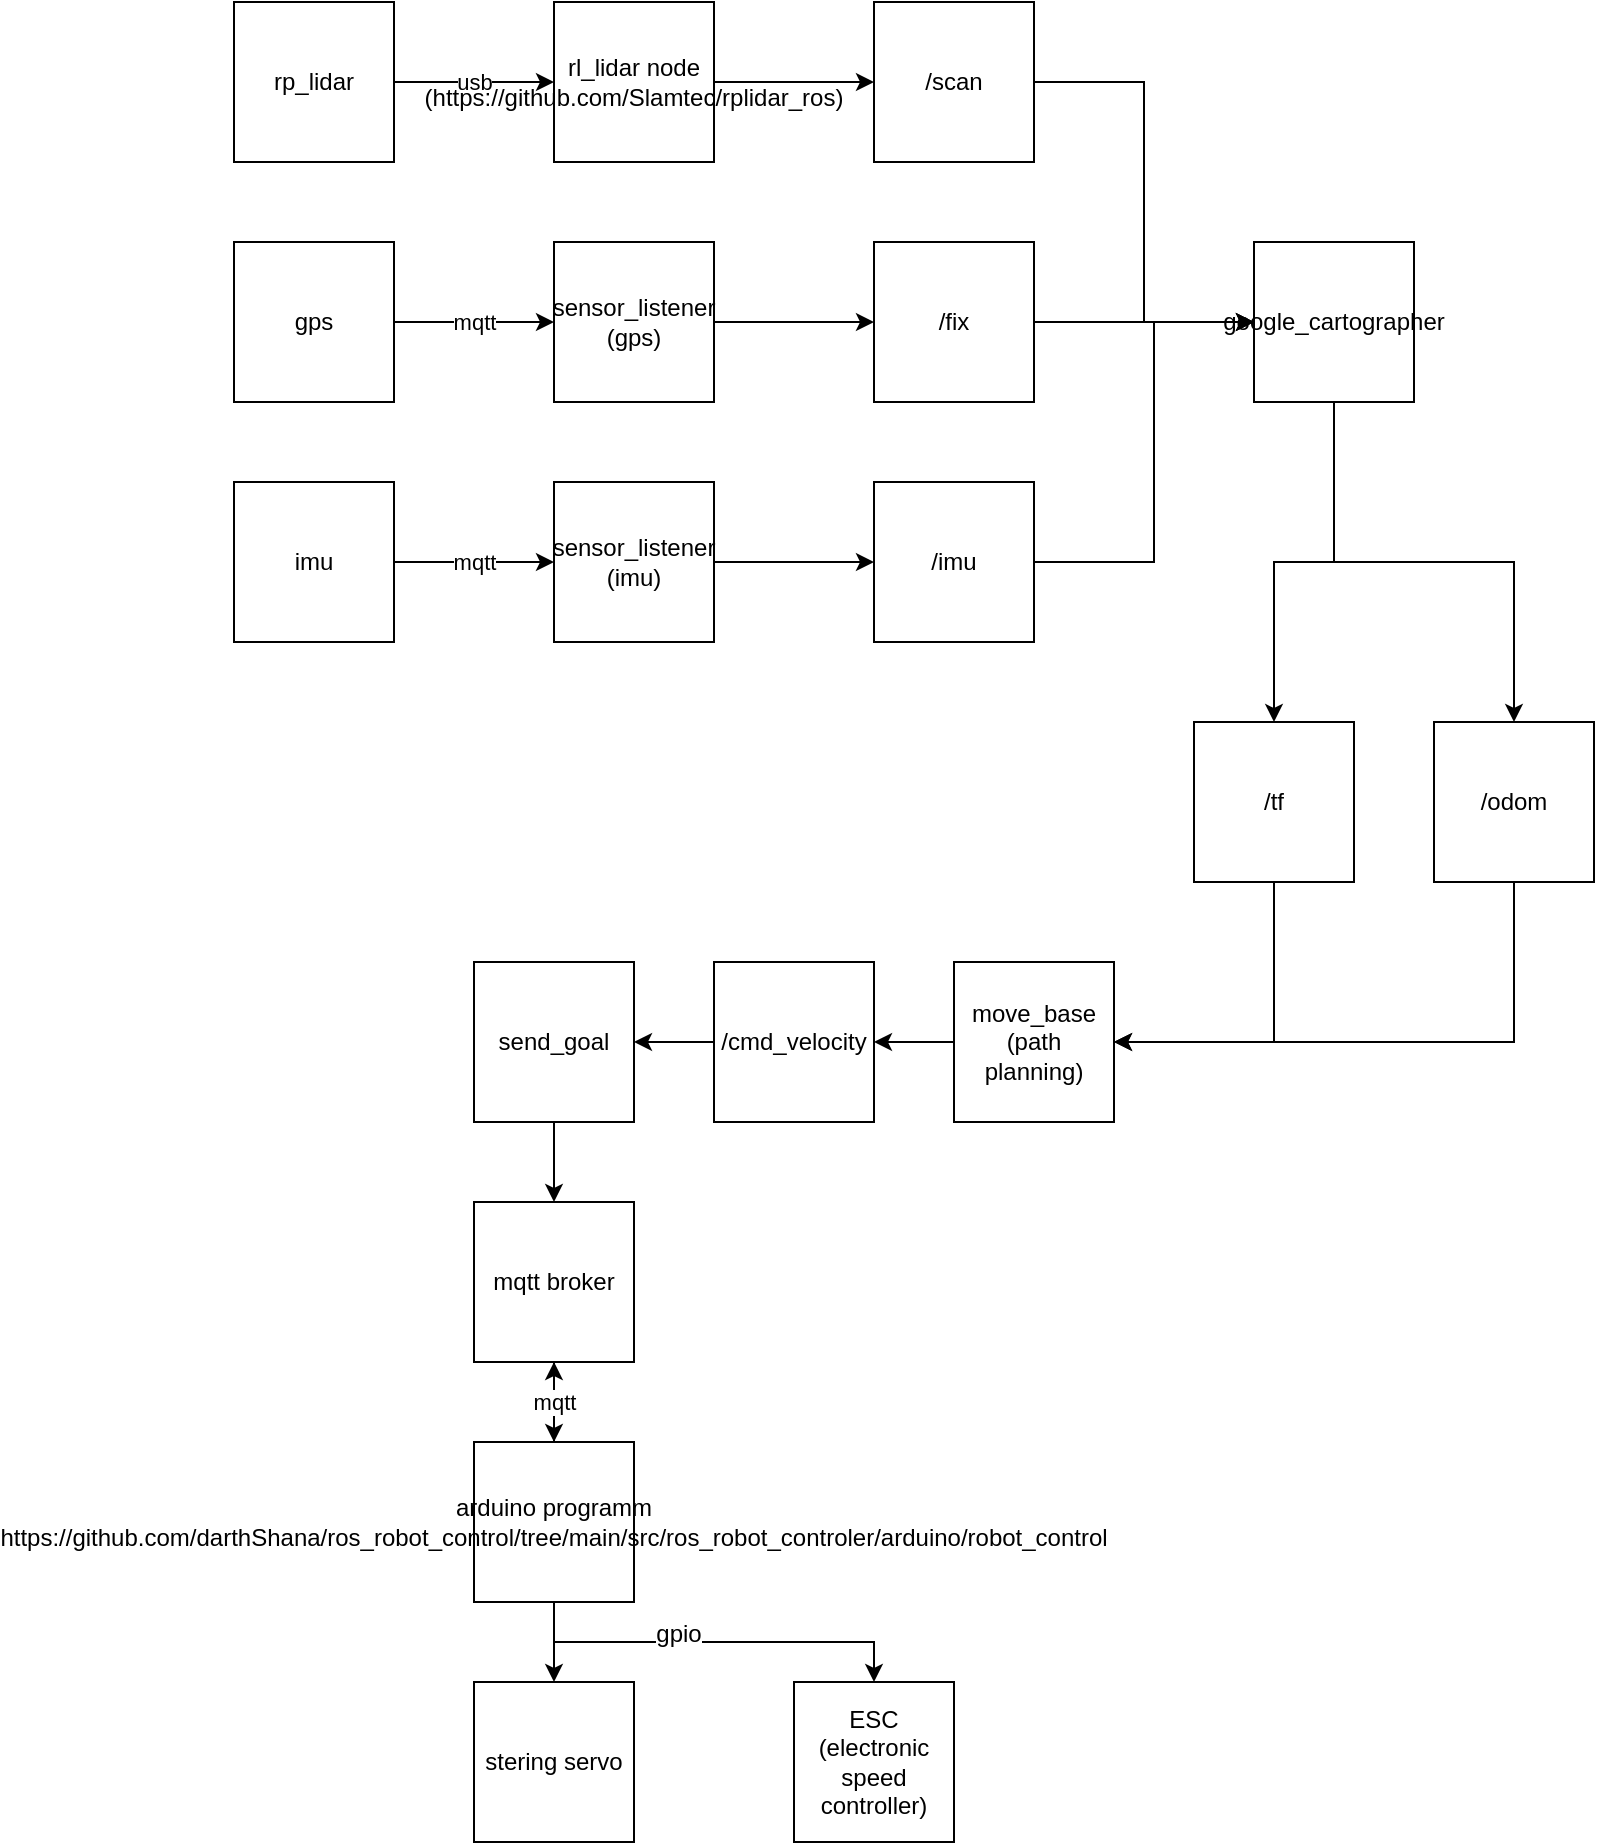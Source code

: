 <mxfile version="12.9.6" type="device"><diagram id="y_Z-e_SD32TDdzd9jzgI" name="Page-1"><mxGraphModel dx="1914" dy="650" grid="1" gridSize="10" guides="1" tooltips="1" connect="1" arrows="1" fold="1" page="1" pageScale="1" pageWidth="827" pageHeight="1169" math="0" shadow="0"><root><mxCell id="0"/><mxCell id="1" parent="0"/><mxCell id="B9L2ZShXm6DNrvVXEemd-20" value="usb" style="edgeStyle=orthogonalEdgeStyle;rounded=0;orthogonalLoop=1;jettySize=auto;html=1;exitX=1;exitY=0.5;exitDx=0;exitDy=0;" edge="1" parent="1" source="B9L2ZShXm6DNrvVXEemd-1" target="B9L2ZShXm6DNrvVXEemd-4"><mxGeometry relative="1" as="geometry"/></mxCell><mxCell id="B9L2ZShXm6DNrvVXEemd-1" value="rp_lidar" style="whiteSpace=wrap;html=1;aspect=fixed;" vertex="1" parent="1"><mxGeometry x="40" y="40" width="80" height="80" as="geometry"/></mxCell><mxCell id="B9L2ZShXm6DNrvVXEemd-21" value="mqtt" style="edgeStyle=orthogonalEdgeStyle;rounded=0;orthogonalLoop=1;jettySize=auto;html=1;exitX=1;exitY=0.5;exitDx=0;exitDy=0;entryX=0;entryY=0.5;entryDx=0;entryDy=0;" edge="1" parent="1" source="B9L2ZShXm6DNrvVXEemd-2" target="B9L2ZShXm6DNrvVXEemd-5"><mxGeometry relative="1" as="geometry"/></mxCell><mxCell id="B9L2ZShXm6DNrvVXEemd-2" value="gps" style="whiteSpace=wrap;html=1;aspect=fixed;" vertex="1" parent="1"><mxGeometry x="40" y="160" width="80" height="80" as="geometry"/></mxCell><mxCell id="B9L2ZShXm6DNrvVXEemd-22" value="mqtt" style="edgeStyle=orthogonalEdgeStyle;rounded=0;orthogonalLoop=1;jettySize=auto;html=1;exitX=1;exitY=0.5;exitDx=0;exitDy=0;" edge="1" parent="1" source="B9L2ZShXm6DNrvVXEemd-3" target="B9L2ZShXm6DNrvVXEemd-6"><mxGeometry relative="1" as="geometry"/></mxCell><mxCell id="B9L2ZShXm6DNrvVXEemd-3" value="imu" style="whiteSpace=wrap;html=1;aspect=fixed;" vertex="1" parent="1"><mxGeometry x="40" y="280" width="80" height="80" as="geometry"/></mxCell><mxCell id="B9L2ZShXm6DNrvVXEemd-23" style="edgeStyle=orthogonalEdgeStyle;rounded=0;orthogonalLoop=1;jettySize=auto;html=1;exitX=1;exitY=0.5;exitDx=0;exitDy=0;entryX=0;entryY=0.5;entryDx=0;entryDy=0;" edge="1" parent="1" source="B9L2ZShXm6DNrvVXEemd-4" target="B9L2ZShXm6DNrvVXEemd-7"><mxGeometry relative="1" as="geometry"/></mxCell><mxCell id="B9L2ZShXm6DNrvVXEemd-4" value="rl_lidar node&lt;br&gt;(https://github.com/Slamtec/rplidar_ros)" style="whiteSpace=wrap;html=1;aspect=fixed;" vertex="1" parent="1"><mxGeometry x="200" y="40" width="80" height="80" as="geometry"/></mxCell><mxCell id="B9L2ZShXm6DNrvVXEemd-24" style="edgeStyle=orthogonalEdgeStyle;rounded=0;orthogonalLoop=1;jettySize=auto;html=1;exitX=1;exitY=0.5;exitDx=0;exitDy=0;entryX=0;entryY=0.5;entryDx=0;entryDy=0;" edge="1" parent="1" source="B9L2ZShXm6DNrvVXEemd-5" target="B9L2ZShXm6DNrvVXEemd-8"><mxGeometry relative="1" as="geometry"/></mxCell><mxCell id="B9L2ZShXm6DNrvVXEemd-5" value="sensor_listener (gps)" style="whiteSpace=wrap;html=1;aspect=fixed;" vertex="1" parent="1"><mxGeometry x="200" y="160" width="80" height="80" as="geometry"/></mxCell><mxCell id="B9L2ZShXm6DNrvVXEemd-25" style="edgeStyle=orthogonalEdgeStyle;rounded=0;orthogonalLoop=1;jettySize=auto;html=1;exitX=1;exitY=0.5;exitDx=0;exitDy=0;entryX=0;entryY=0.5;entryDx=0;entryDy=0;" edge="1" parent="1" source="B9L2ZShXm6DNrvVXEemd-6" target="B9L2ZShXm6DNrvVXEemd-9"><mxGeometry relative="1" as="geometry"/></mxCell><mxCell id="B9L2ZShXm6DNrvVXEemd-6" value="sensor_listener&lt;br&gt;(imu)" style="whiteSpace=wrap;html=1;aspect=fixed;" vertex="1" parent="1"><mxGeometry x="200" y="280" width="80" height="80" as="geometry"/></mxCell><mxCell id="B9L2ZShXm6DNrvVXEemd-26" style="edgeStyle=orthogonalEdgeStyle;rounded=0;orthogonalLoop=1;jettySize=auto;html=1;exitX=1;exitY=0.5;exitDx=0;exitDy=0;entryX=0;entryY=0.5;entryDx=0;entryDy=0;" edge="1" parent="1" source="B9L2ZShXm6DNrvVXEemd-7" target="B9L2ZShXm6DNrvVXEemd-10"><mxGeometry relative="1" as="geometry"/></mxCell><mxCell id="B9L2ZShXm6DNrvVXEemd-7" value="/scan" style="whiteSpace=wrap;html=1;aspect=fixed;" vertex="1" parent="1"><mxGeometry x="360" y="40" width="80" height="80" as="geometry"/></mxCell><mxCell id="B9L2ZShXm6DNrvVXEemd-27" style="edgeStyle=orthogonalEdgeStyle;rounded=0;orthogonalLoop=1;jettySize=auto;html=1;exitX=1;exitY=0.5;exitDx=0;exitDy=0;" edge="1" parent="1" source="B9L2ZShXm6DNrvVXEemd-8"><mxGeometry relative="1" as="geometry"><mxPoint x="550" y="200" as="targetPoint"/></mxGeometry></mxCell><mxCell id="B9L2ZShXm6DNrvVXEemd-8" value="/fix" style="whiteSpace=wrap;html=1;aspect=fixed;" vertex="1" parent="1"><mxGeometry x="360" y="160" width="80" height="80" as="geometry"/></mxCell><mxCell id="B9L2ZShXm6DNrvVXEemd-28" style="edgeStyle=orthogonalEdgeStyle;rounded=0;orthogonalLoop=1;jettySize=auto;html=1;exitX=1;exitY=0.5;exitDx=0;exitDy=0;" edge="1" parent="1" source="B9L2ZShXm6DNrvVXEemd-9"><mxGeometry relative="1" as="geometry"><mxPoint x="550" y="200" as="targetPoint"/><Array as="points"><mxPoint x="500" y="320"/><mxPoint x="500" y="200"/></Array></mxGeometry></mxCell><mxCell id="B9L2ZShXm6DNrvVXEemd-9" value="/imu" style="whiteSpace=wrap;html=1;aspect=fixed;" vertex="1" parent="1"><mxGeometry x="360" y="280" width="80" height="80" as="geometry"/></mxCell><mxCell id="B9L2ZShXm6DNrvVXEemd-29" style="edgeStyle=orthogonalEdgeStyle;rounded=0;orthogonalLoop=1;jettySize=auto;html=1;exitX=0.5;exitY=1;exitDx=0;exitDy=0;" edge="1" parent="1" source="B9L2ZShXm6DNrvVXEemd-10" target="B9L2ZShXm6DNrvVXEemd-11"><mxGeometry relative="1" as="geometry"/></mxCell><mxCell id="B9L2ZShXm6DNrvVXEemd-30" style="edgeStyle=orthogonalEdgeStyle;rounded=0;orthogonalLoop=1;jettySize=auto;html=1;exitX=0.5;exitY=1;exitDx=0;exitDy=0;" edge="1" parent="1" source="B9L2ZShXm6DNrvVXEemd-10" target="B9L2ZShXm6DNrvVXEemd-12"><mxGeometry relative="1" as="geometry"/></mxCell><mxCell id="B9L2ZShXm6DNrvVXEemd-10" value="google_cartographer" style="whiteSpace=wrap;html=1;aspect=fixed;" vertex="1" parent="1"><mxGeometry x="550" y="160" width="80" height="80" as="geometry"/></mxCell><mxCell id="B9L2ZShXm6DNrvVXEemd-31" style="edgeStyle=orthogonalEdgeStyle;rounded=0;orthogonalLoop=1;jettySize=auto;html=1;exitX=0.5;exitY=1;exitDx=0;exitDy=0;entryX=1;entryY=0.5;entryDx=0;entryDy=0;" edge="1" parent="1" source="B9L2ZShXm6DNrvVXEemd-11" target="B9L2ZShXm6DNrvVXEemd-13"><mxGeometry relative="1" as="geometry"/></mxCell><mxCell id="B9L2ZShXm6DNrvVXEemd-11" value="/tf" style="whiteSpace=wrap;html=1;aspect=fixed;" vertex="1" parent="1"><mxGeometry x="520" y="400" width="80" height="80" as="geometry"/></mxCell><mxCell id="B9L2ZShXm6DNrvVXEemd-32" style="edgeStyle=orthogonalEdgeStyle;rounded=0;orthogonalLoop=1;jettySize=auto;html=1;exitX=0.5;exitY=1;exitDx=0;exitDy=0;" edge="1" parent="1" source="B9L2ZShXm6DNrvVXEemd-12"><mxGeometry relative="1" as="geometry"><mxPoint x="480" y="560" as="targetPoint"/><Array as="points"><mxPoint x="680" y="560"/></Array></mxGeometry></mxCell><mxCell id="B9L2ZShXm6DNrvVXEemd-12" value="/odom" style="whiteSpace=wrap;html=1;aspect=fixed;" vertex="1" parent="1"><mxGeometry x="640" y="400" width="80" height="80" as="geometry"/></mxCell><mxCell id="B9L2ZShXm6DNrvVXEemd-33" style="edgeStyle=orthogonalEdgeStyle;rounded=0;orthogonalLoop=1;jettySize=auto;html=1;exitX=0;exitY=0.5;exitDx=0;exitDy=0;entryX=1;entryY=0.5;entryDx=0;entryDy=0;" edge="1" parent="1" source="B9L2ZShXm6DNrvVXEemd-13" target="B9L2ZShXm6DNrvVXEemd-14"><mxGeometry relative="1" as="geometry"/></mxCell><mxCell id="B9L2ZShXm6DNrvVXEemd-13" value="move_base (path planning)" style="whiteSpace=wrap;html=1;aspect=fixed;" vertex="1" parent="1"><mxGeometry x="400" y="520" width="80" height="80" as="geometry"/></mxCell><mxCell id="B9L2ZShXm6DNrvVXEemd-34" style="edgeStyle=orthogonalEdgeStyle;rounded=0;orthogonalLoop=1;jettySize=auto;html=1;exitX=0;exitY=0.5;exitDx=0;exitDy=0;" edge="1" parent="1" source="B9L2ZShXm6DNrvVXEemd-14" target="B9L2ZShXm6DNrvVXEemd-15"><mxGeometry relative="1" as="geometry"/></mxCell><mxCell id="B9L2ZShXm6DNrvVXEemd-14" value="/cmd_velocity" style="whiteSpace=wrap;html=1;aspect=fixed;" vertex="1" parent="1"><mxGeometry x="280" y="520" width="80" height="80" as="geometry"/></mxCell><mxCell id="B9L2ZShXm6DNrvVXEemd-35" style="edgeStyle=orthogonalEdgeStyle;rounded=0;orthogonalLoop=1;jettySize=auto;html=1;exitX=0.5;exitY=1;exitDx=0;exitDy=0;entryX=0.5;entryY=0;entryDx=0;entryDy=0;" edge="1" parent="1" source="B9L2ZShXm6DNrvVXEemd-15" target="B9L2ZShXm6DNrvVXEemd-16"><mxGeometry relative="1" as="geometry"/></mxCell><mxCell id="B9L2ZShXm6DNrvVXEemd-15" value="send_goal" style="whiteSpace=wrap;html=1;aspect=fixed;" vertex="1" parent="1"><mxGeometry x="160" y="520" width="80" height="80" as="geometry"/></mxCell><mxCell id="B9L2ZShXm6DNrvVXEemd-36" style="edgeStyle=orthogonalEdgeStyle;rounded=0;orthogonalLoop=1;jettySize=auto;html=1;exitX=0.5;exitY=1;exitDx=0;exitDy=0;entryX=0.5;entryY=0;entryDx=0;entryDy=0;" edge="1" parent="1" source="B9L2ZShXm6DNrvVXEemd-16" target="B9L2ZShXm6DNrvVXEemd-17"><mxGeometry relative="1" as="geometry"/></mxCell><mxCell id="B9L2ZShXm6DNrvVXEemd-16" value="mqtt broker" style="whiteSpace=wrap;html=1;aspect=fixed;" vertex="1" parent="1"><mxGeometry x="160" y="640" width="80" height="80" as="geometry"/></mxCell><mxCell id="B9L2ZShXm6DNrvVXEemd-38" style="edgeStyle=orthogonalEdgeStyle;rounded=0;orthogonalLoop=1;jettySize=auto;html=1;exitX=0.5;exitY=1;exitDx=0;exitDy=0;entryX=0.5;entryY=0;entryDx=0;entryDy=0;" edge="1" parent="1" source="B9L2ZShXm6DNrvVXEemd-17" target="B9L2ZShXm6DNrvVXEemd-18"><mxGeometry relative="1" as="geometry"/></mxCell><mxCell id="B9L2ZShXm6DNrvVXEemd-39" style="edgeStyle=orthogonalEdgeStyle;rounded=0;orthogonalLoop=1;jettySize=auto;html=1;exitX=0.5;exitY=1;exitDx=0;exitDy=0;entryX=0.5;entryY=0;entryDx=0;entryDy=0;" edge="1" parent="1" source="B9L2ZShXm6DNrvVXEemd-17" target="B9L2ZShXm6DNrvVXEemd-19"><mxGeometry relative="1" as="geometry"/></mxCell><mxCell id="B9L2ZShXm6DNrvVXEemd-41" value="gpio" style="text;html=1;align=center;verticalAlign=middle;resizable=0;points=[];labelBackgroundColor=#ffffff;" vertex="1" connectable="0" parent="B9L2ZShXm6DNrvVXEemd-39"><mxGeometry x="-0.18" y="4" relative="1" as="geometry"><mxPoint as="offset"/></mxGeometry></mxCell><mxCell id="B9L2ZShXm6DNrvVXEemd-40" value="mqtt" style="edgeStyle=orthogonalEdgeStyle;rounded=0;orthogonalLoop=1;jettySize=auto;html=1;" edge="1" parent="1" source="B9L2ZShXm6DNrvVXEemd-17" target="B9L2ZShXm6DNrvVXEemd-16"><mxGeometry relative="1" as="geometry"/></mxCell><mxCell id="B9L2ZShXm6DNrvVXEemd-17" value="arduino programm&lt;br&gt;https://github.com/darthShana/ros_robot_control/tree/main/src/ros_robot_controler/arduino/robot_control" style="whiteSpace=wrap;html=1;aspect=fixed;" vertex="1" parent="1"><mxGeometry x="160" y="760" width="80" height="80" as="geometry"/></mxCell><mxCell id="B9L2ZShXm6DNrvVXEemd-18" value="stering servo" style="whiteSpace=wrap;html=1;aspect=fixed;" vertex="1" parent="1"><mxGeometry x="160" y="880" width="80" height="80" as="geometry"/></mxCell><mxCell id="B9L2ZShXm6DNrvVXEemd-19" value="ESC (electronic speed controller)" style="whiteSpace=wrap;html=1;aspect=fixed;" vertex="1" parent="1"><mxGeometry x="320" y="880" width="80" height="80" as="geometry"/></mxCell></root></mxGraphModel></diagram></mxfile>